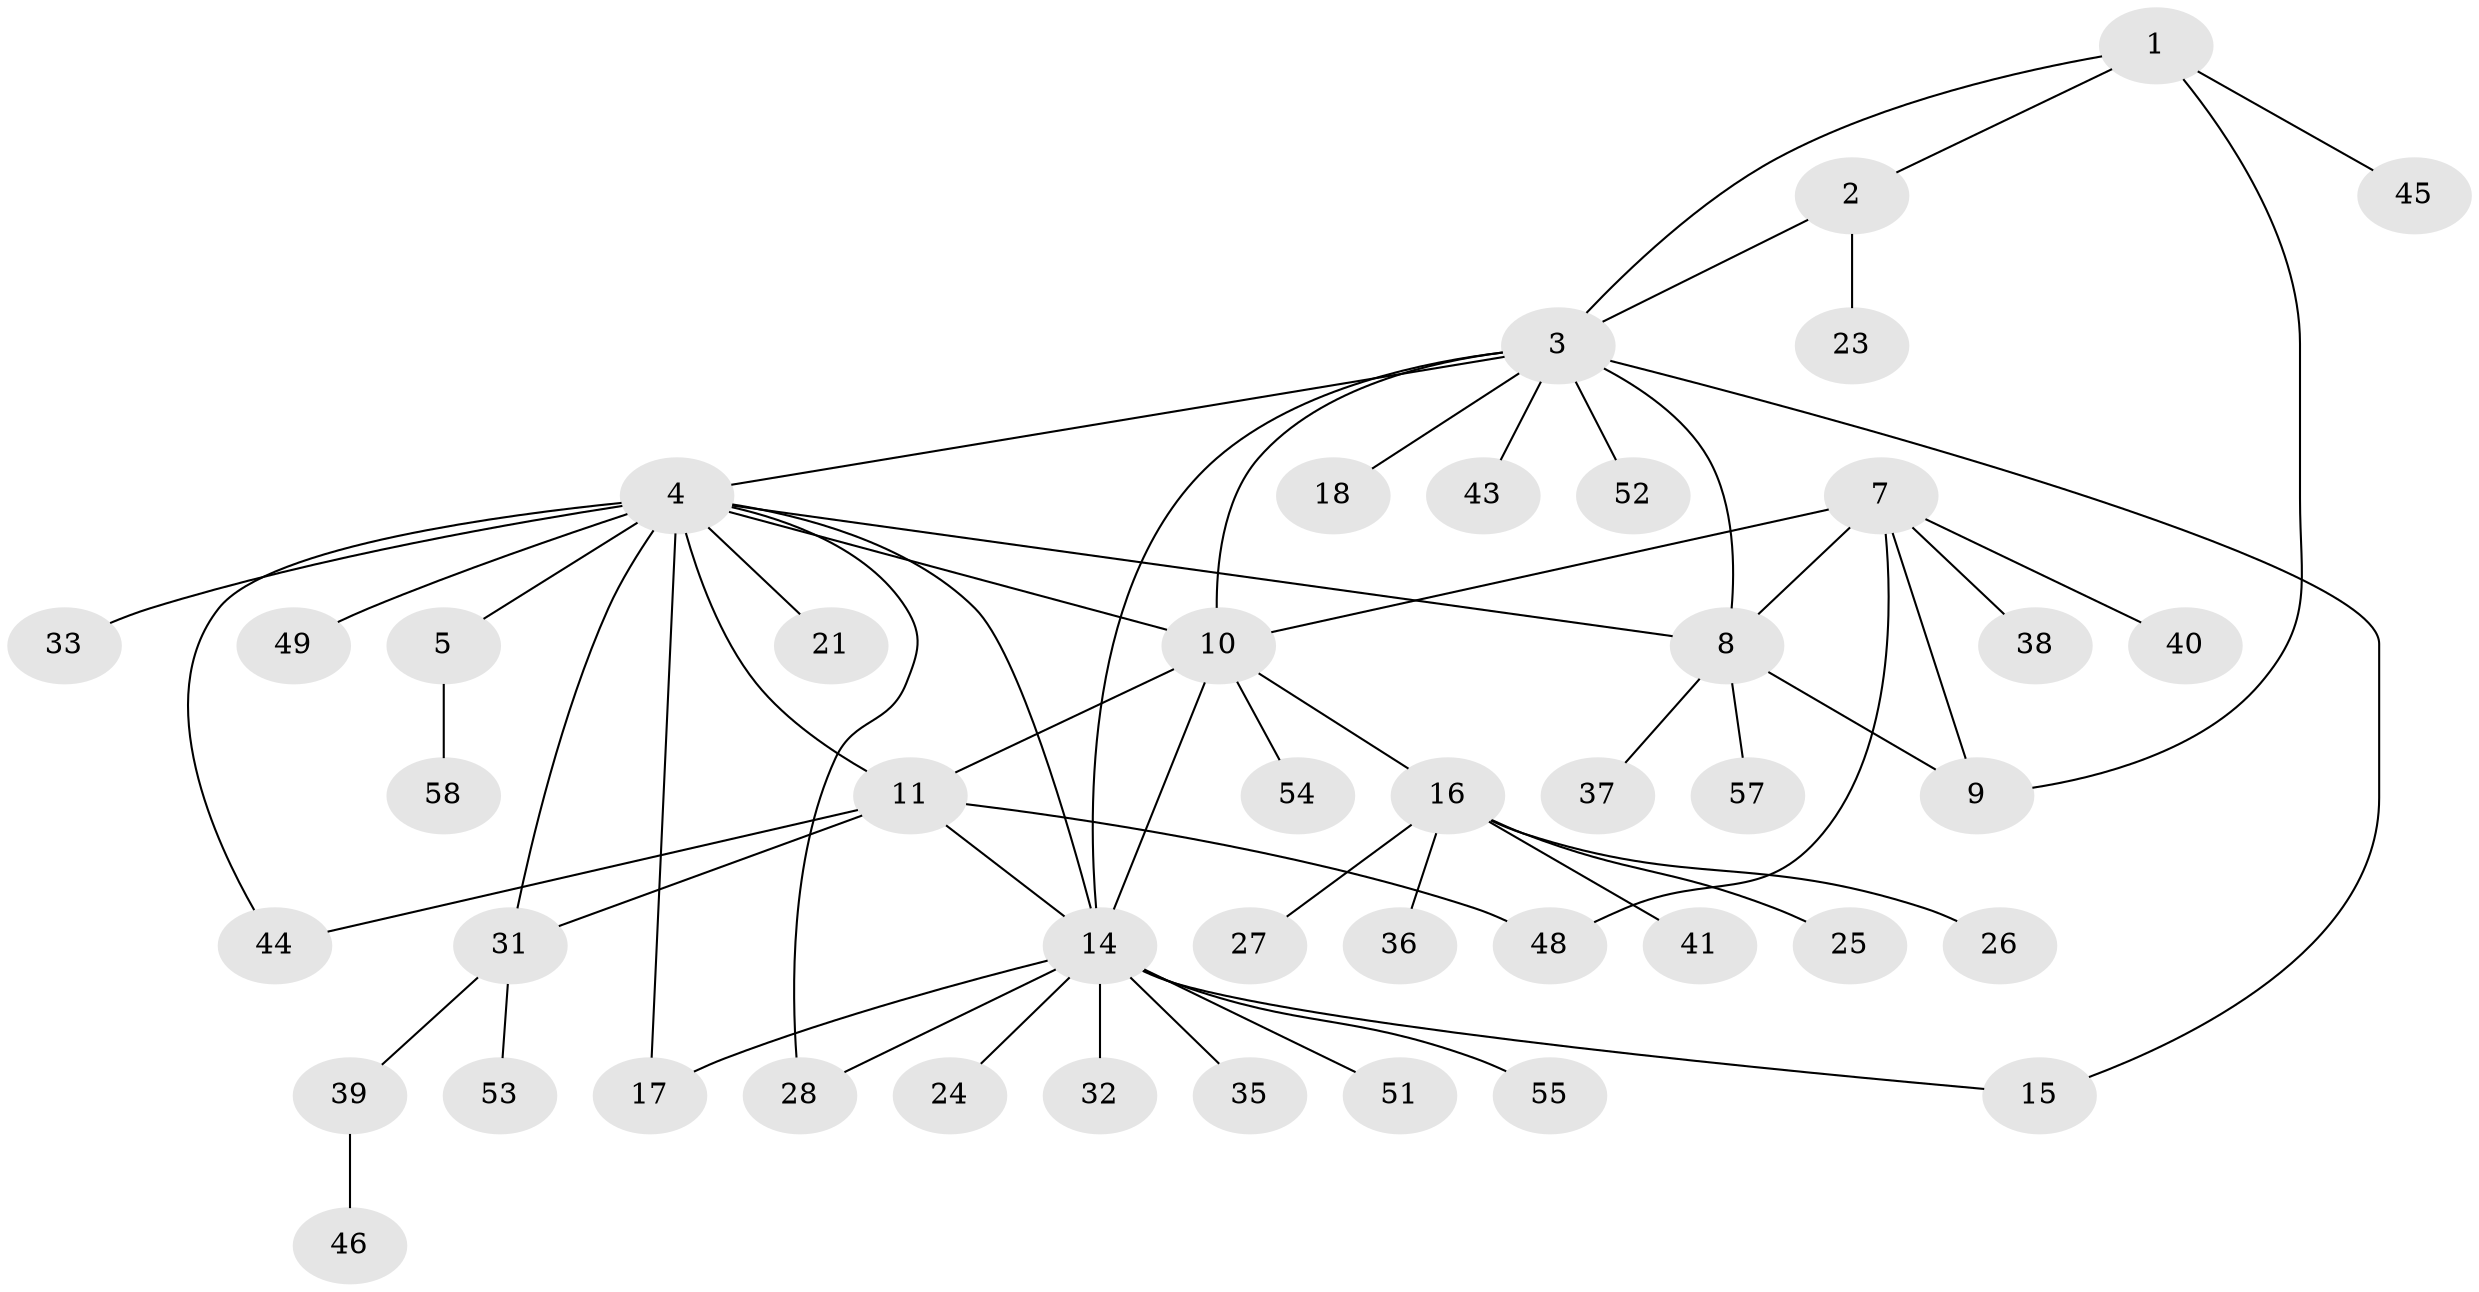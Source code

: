 // original degree distribution, {5: 0.03333333333333333, 4: 0.1, 8: 0.03333333333333333, 12: 0.03333333333333333, 6: 0.016666666666666666, 7: 0.03333333333333333, 3: 0.016666666666666666, 2: 0.21666666666666667, 1: 0.5166666666666667}
// Generated by graph-tools (version 1.1) at 2025/42/03/06/25 10:42:14]
// undirected, 45 vertices, 60 edges
graph export_dot {
graph [start="1"]
  node [color=gray90,style=filled];
  1 [super="+22"];
  2 [super="+19"];
  3 [super="+13"];
  4 [super="+6"];
  5 [super="+34"];
  7 [super="+29"];
  8 [super="+30"];
  9;
  10 [super="+12"];
  11 [super="+56"];
  14 [super="+60"];
  15;
  16 [super="+20"];
  17;
  18;
  21;
  23;
  24;
  25;
  26;
  27 [super="+59"];
  28;
  31 [super="+42"];
  32;
  33;
  35;
  36;
  37 [super="+47"];
  38;
  39;
  40;
  41;
  43;
  44;
  45;
  46 [super="+50"];
  48;
  49;
  51;
  52;
  53;
  54;
  55;
  57;
  58;
  1 -- 2;
  1 -- 3;
  1 -- 9;
  1 -- 45;
  2 -- 3;
  2 -- 23;
  3 -- 4;
  3 -- 18;
  3 -- 43;
  3 -- 52;
  3 -- 8;
  3 -- 14;
  3 -- 15;
  3 -- 10;
  4 -- 5 [weight=2];
  4 -- 33;
  4 -- 8;
  4 -- 44;
  4 -- 14;
  4 -- 17;
  4 -- 49;
  4 -- 21;
  4 -- 28;
  4 -- 31;
  4 -- 11;
  4 -- 10;
  5 -- 58;
  7 -- 8;
  7 -- 9;
  7 -- 38;
  7 -- 48;
  7 -- 40;
  7 -- 10;
  8 -- 9;
  8 -- 37;
  8 -- 57;
  10 -- 11 [weight=2];
  10 -- 16;
  10 -- 54;
  10 -- 14;
  11 -- 14;
  11 -- 31;
  11 -- 44;
  11 -- 48;
  14 -- 15;
  14 -- 17;
  14 -- 24;
  14 -- 28;
  14 -- 32;
  14 -- 35;
  14 -- 51;
  14 -- 55;
  16 -- 27;
  16 -- 36;
  16 -- 25;
  16 -- 26;
  16 -- 41;
  31 -- 39;
  31 -- 53;
  39 -- 46;
}
